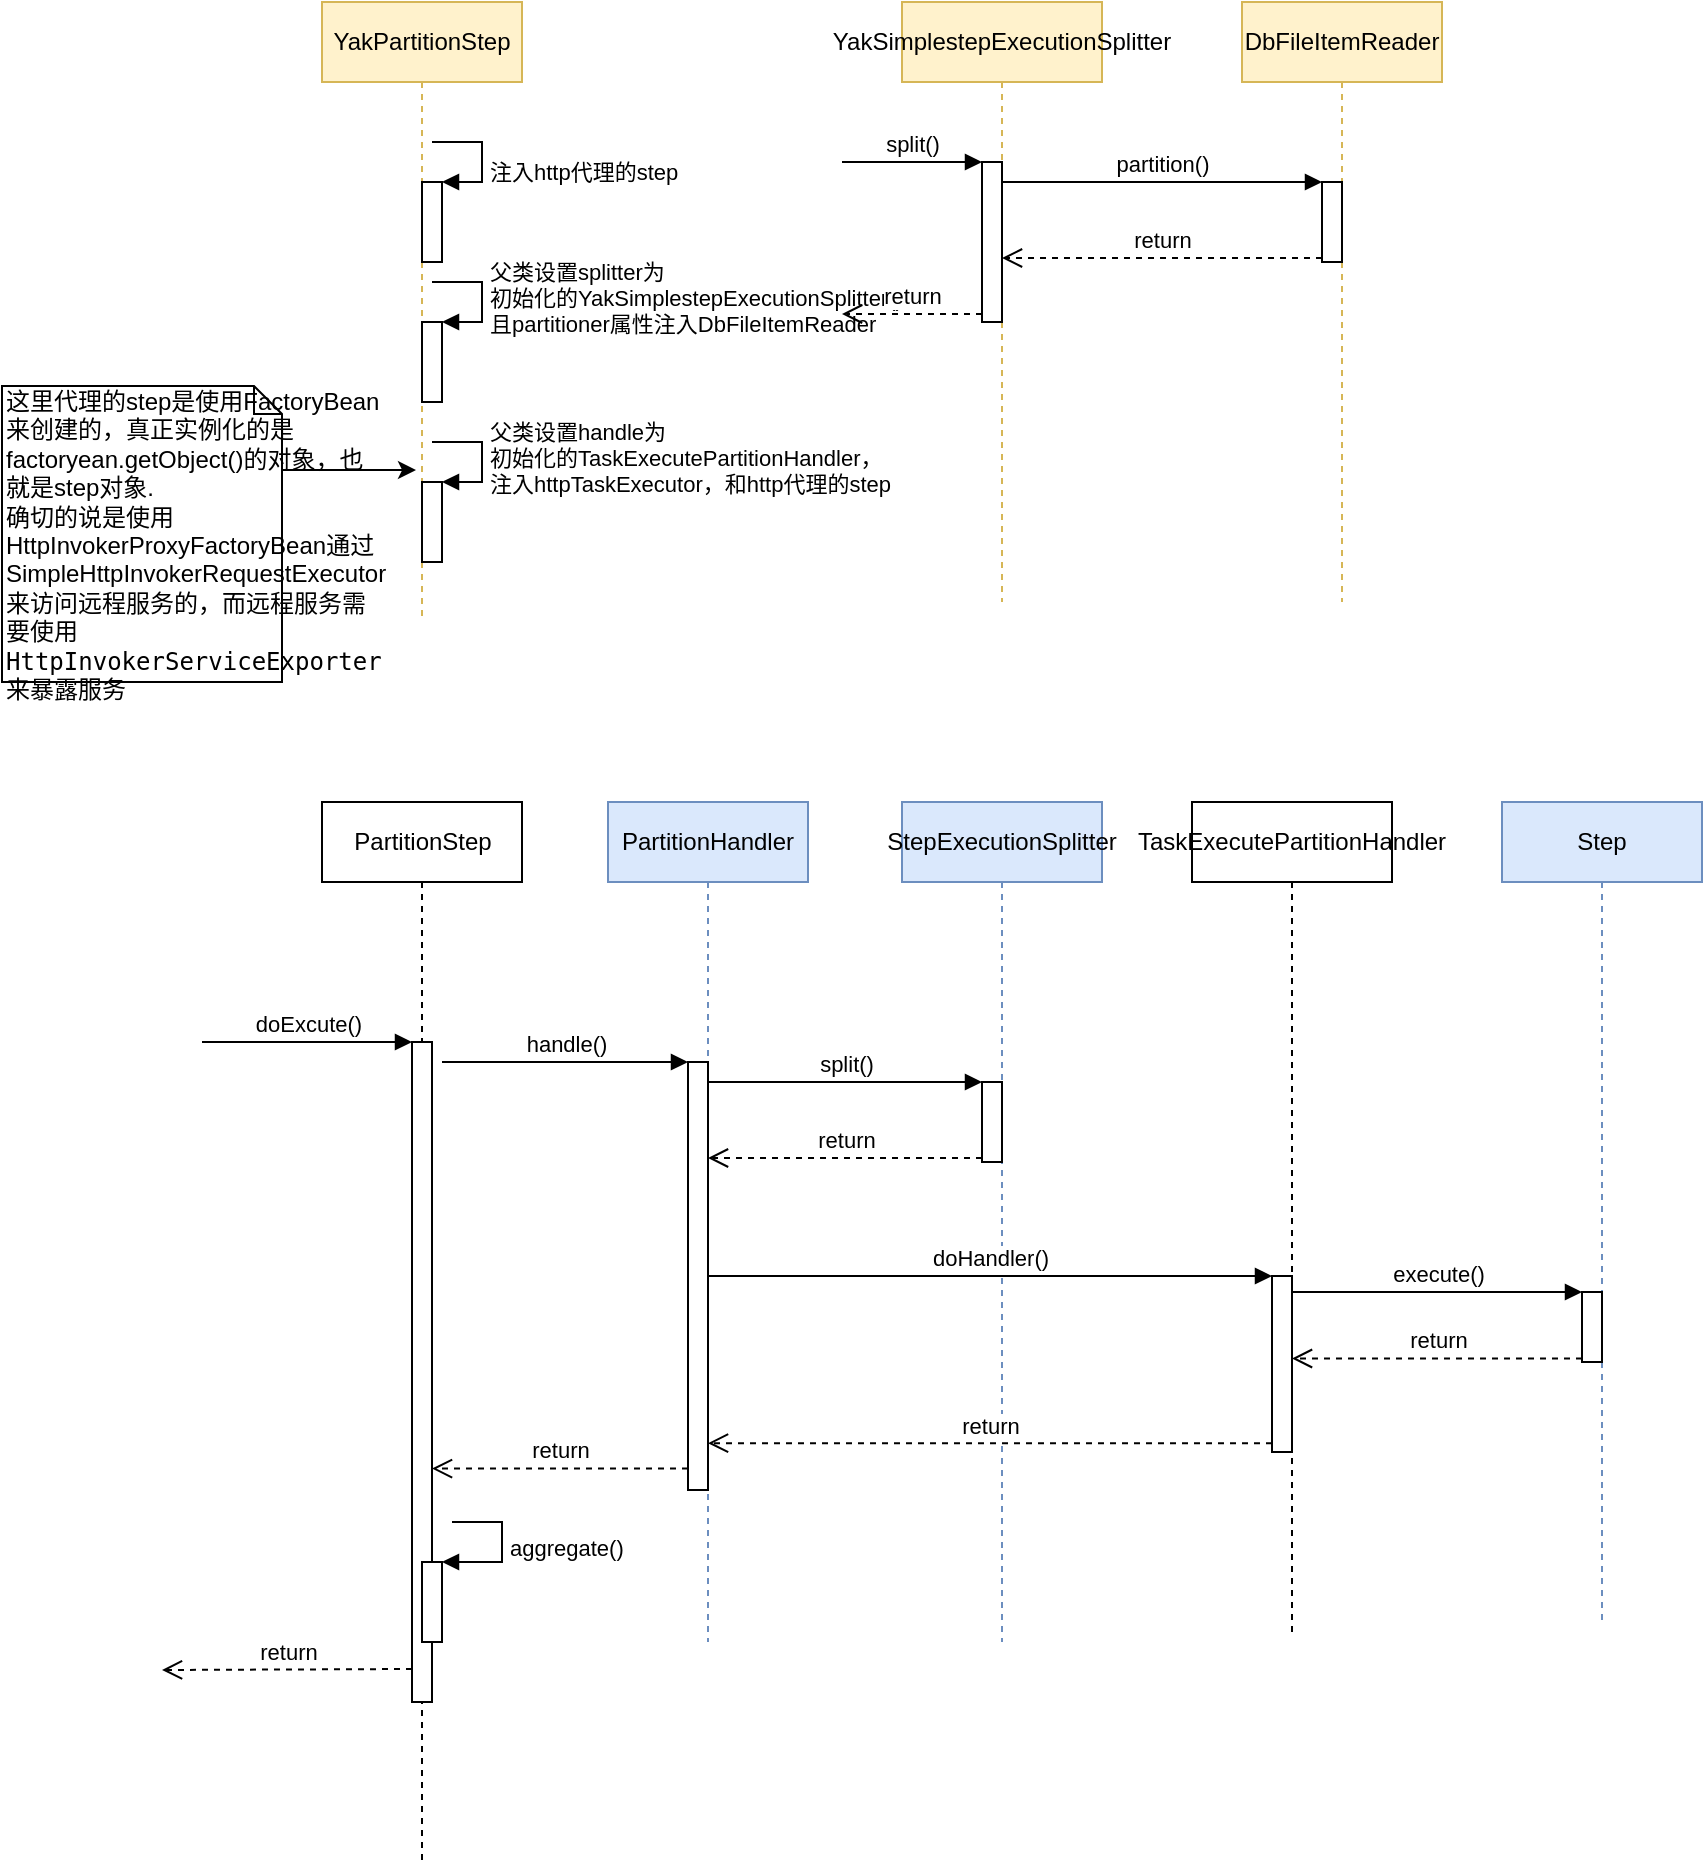 <mxfile version="10.5.2" type="github"><diagram id="ylUeLNdrSpQdOFzQ51bp" name="batch-PartitionStep"><mxGraphModel dx="1393" dy="1904" grid="1" gridSize="10" guides="1" tooltips="1" connect="1" arrows="1" fold="1" page="1" pageScale="1" pageWidth="827" pageHeight="1169" math="0" shadow="0"><root><mxCell id="0"/><mxCell id="1" parent="0"/><mxCell id="XrwcKrybZTWYj--sa5Qm-3" value="&lt;div&gt;PartitionStep&lt;/div&gt;" style="html=1;points=[];perimeter=orthogonalPerimeter;shape=umlLifeline;participant=label;fontFamily=Helvetica;fontSize=12;fontColor=#000000;align=center;strokeColor=#000000;fillColor=#ffffff;recursiveResize=0;container=1;collapsible=0;" parent="1" vertex="1"><mxGeometry x="170" y="110" width="100" height="530" as="geometry"/></mxCell><mxCell id="XrwcKrybZTWYj--sa5Qm-11" value="" style="html=1;points=[];perimeter=orthogonalPerimeter;" parent="XrwcKrybZTWYj--sa5Qm-3" vertex="1"><mxGeometry x="45" y="120" width="10" height="330" as="geometry"/></mxCell><mxCell id="-YU2F0639E0cb6_3mxNs-47" value="" style="html=1;points=[];perimeter=orthogonalPerimeter;" parent="XrwcKrybZTWYj--sa5Qm-3" vertex="1"><mxGeometry x="50" y="380" width="10" height="40" as="geometry"/></mxCell><mxCell id="-YU2F0639E0cb6_3mxNs-48" value="aggregate()" style="edgeStyle=orthogonalEdgeStyle;html=1;align=left;spacingLeft=2;endArrow=block;rounded=0;entryX=1;entryY=0;" parent="XrwcKrybZTWYj--sa5Qm-3" target="-YU2F0639E0cb6_3mxNs-47" edge="1"><mxGeometry relative="1" as="geometry"><mxPoint x="65" y="360" as="sourcePoint"/><Array as="points"><mxPoint x="90" y="360"/></Array></mxGeometry></mxCell><mxCell id="XrwcKrybZTWYj--sa5Qm-4" value="&lt;div&gt;PartitionHandler&lt;/div&gt;" style="shape=umlLifeline;perimeter=lifelinePerimeter;whiteSpace=wrap;html=1;container=1;collapsible=0;recursiveResize=0;outlineConnect=0;fillColor=#dae8fc;strokeColor=#6c8ebf;" parent="1" vertex="1"><mxGeometry x="313" y="110" width="100" height="420" as="geometry"/></mxCell><mxCell id="-YU2F0639E0cb6_3mxNs-1" value="" style="html=1;points=[];perimeter=orthogonalPerimeter;" parent="XrwcKrybZTWYj--sa5Qm-4" vertex="1"><mxGeometry x="40" y="130" width="10" height="214" as="geometry"/></mxCell><mxCell id="-YU2F0639E0cb6_3mxNs-4" value="StepExecutionSplitter" style="shape=umlLifeline;perimeter=lifelinePerimeter;whiteSpace=wrap;html=1;container=1;collapsible=0;recursiveResize=0;outlineConnect=0;fillColor=#dae8fc;strokeColor=#6c8ebf;" parent="1" vertex="1"><mxGeometry x="460" y="110" width="100" height="420" as="geometry"/></mxCell><mxCell id="-YU2F0639E0cb6_3mxNs-5" value="" style="html=1;points=[];perimeter=orthogonalPerimeter;" parent="-YU2F0639E0cb6_3mxNs-4" vertex="1"><mxGeometry x="40" y="140" width="10" height="40" as="geometry"/></mxCell><mxCell id="-YU2F0639E0cb6_3mxNs-6" value="split()" style="html=1;verticalAlign=bottom;endArrow=block;entryX=0;entryY=0;" parent="1" source="XrwcKrybZTWYj--sa5Qm-4" target="-YU2F0639E0cb6_3mxNs-5" edge="1"><mxGeometry relative="1" as="geometry"><mxPoint x="460" y="250" as="sourcePoint"/></mxGeometry></mxCell><mxCell id="-YU2F0639E0cb6_3mxNs-2" value="handle()" style="html=1;verticalAlign=bottom;endArrow=block;entryX=0;entryY=0;" parent="1" target="-YU2F0639E0cb6_3mxNs-1" edge="1"><mxGeometry relative="1" as="geometry"><mxPoint x="230" y="240" as="sourcePoint"/></mxGeometry></mxCell><mxCell id="-YU2F0639E0cb6_3mxNs-7" value="return" style="html=1;verticalAlign=bottom;endArrow=open;dashed=1;endSize=8;exitX=0;exitY=0.95;" parent="1" source="-YU2F0639E0cb6_3mxNs-5" target="XrwcKrybZTWYj--sa5Qm-4" edge="1"><mxGeometry relative="1" as="geometry"><mxPoint x="440" y="326" as="targetPoint"/></mxGeometry></mxCell><mxCell id="-YU2F0639E0cb6_3mxNs-3" value="return" style="html=1;verticalAlign=bottom;endArrow=open;dashed=1;endSize=8;exitX=0;exitY=0.95;" parent="1" source="-YU2F0639E0cb6_3mxNs-1" target="XrwcKrybZTWYj--sa5Qm-11" edge="1"><mxGeometry relative="1" as="geometry"><mxPoint x="290" y="316" as="targetPoint"/></mxGeometry></mxCell><mxCell id="-YU2F0639E0cb6_3mxNs-8" value="&lt;div&gt;TaskExecutePartitionHandler&lt;/div&gt;" style="shape=umlLifeline;perimeter=lifelinePerimeter;whiteSpace=wrap;html=1;container=1;collapsible=0;recursiveResize=0;outlineConnect=0;" parent="1" vertex="1"><mxGeometry x="605" y="110" width="100" height="418" as="geometry"/></mxCell><mxCell id="-YU2F0639E0cb6_3mxNs-16" value="" style="html=1;points=[];perimeter=orthogonalPerimeter;" parent="-YU2F0639E0cb6_3mxNs-8" vertex="1"><mxGeometry x="40" y="237" width="10" height="88" as="geometry"/></mxCell><mxCell id="-YU2F0639E0cb6_3mxNs-17" value="doHandler()" style="html=1;verticalAlign=bottom;endArrow=block;entryX=0;entryY=0;" parent="1" source="XrwcKrybZTWYj--sa5Qm-4" target="-YU2F0639E0cb6_3mxNs-16" edge="1"><mxGeometry relative="1" as="geometry"><mxPoint x="570" y="348" as="sourcePoint"/></mxGeometry></mxCell><mxCell id="-YU2F0639E0cb6_3mxNs-18" value="return" style="html=1;verticalAlign=bottom;endArrow=open;dashed=1;endSize=8;exitX=0;exitY=0.95;" parent="1" source="-YU2F0639E0cb6_3mxNs-16" target="XrwcKrybZTWYj--sa5Qm-4" edge="1"><mxGeometry relative="1" as="geometry"><mxPoint x="570" y="424" as="targetPoint"/></mxGeometry></mxCell><mxCell id="-YU2F0639E0cb6_3mxNs-22" value="Step" style="shape=umlLifeline;perimeter=lifelinePerimeter;whiteSpace=wrap;html=1;container=1;collapsible=0;recursiveResize=0;outlineConnect=0;fillColor=#dae8fc;strokeColor=#6c8ebf;" parent="1" vertex="1"><mxGeometry x="760" y="110" width="100" height="410" as="geometry"/></mxCell><mxCell id="-YU2F0639E0cb6_3mxNs-23" value="" style="html=1;points=[];perimeter=orthogonalPerimeter;" parent="-YU2F0639E0cb6_3mxNs-22" vertex="1"><mxGeometry x="40" y="245" width="10" height="35" as="geometry"/></mxCell><mxCell id="-YU2F0639E0cb6_3mxNs-25" value="return" style="html=1;verticalAlign=bottom;endArrow=open;dashed=1;endSize=8;exitX=0;exitY=0.95;" parent="1" source="-YU2F0639E0cb6_3mxNs-23" target="-YU2F0639E0cb6_3mxNs-8" edge="1"><mxGeometry relative="1" as="geometry"><mxPoint x="730" y="431" as="targetPoint"/></mxGeometry></mxCell><mxCell id="-YU2F0639E0cb6_3mxNs-24" value="execute()" style="html=1;verticalAlign=bottom;endArrow=block;entryX=0;entryY=0;" parent="1" source="-YU2F0639E0cb6_3mxNs-8" target="-YU2F0639E0cb6_3mxNs-23" edge="1"><mxGeometry relative="1" as="geometry"><mxPoint x="730" y="355" as="sourcePoint"/></mxGeometry></mxCell><mxCell id="-YU2F0639E0cb6_3mxNs-26" value="YakPartitionStep" style="shape=umlLifeline;perimeter=lifelinePerimeter;whiteSpace=wrap;html=1;container=1;collapsible=0;recursiveResize=0;outlineConnect=0;fillColor=#fff2cc;strokeColor=#d6b656;" parent="1" vertex="1"><mxGeometry x="170" y="-290" width="100" height="310" as="geometry"/></mxCell><mxCell id="-YU2F0639E0cb6_3mxNs-27" value="" style="html=1;points=[];perimeter=orthogonalPerimeter;" parent="-YU2F0639E0cb6_3mxNs-26" vertex="1"><mxGeometry x="50" y="90" width="10" height="40" as="geometry"/></mxCell><mxCell id="-YU2F0639E0cb6_3mxNs-28" value="&lt;br&gt;注入http代理的step" style="edgeStyle=orthogonalEdgeStyle;html=1;align=left;spacingLeft=2;endArrow=block;rounded=0;entryX=1;entryY=0;" parent="-YU2F0639E0cb6_3mxNs-26" target="-YU2F0639E0cb6_3mxNs-27" edge="1"><mxGeometry relative="1" as="geometry"><mxPoint x="55" y="70" as="sourcePoint"/><Array as="points"><mxPoint x="80" y="70"/></Array></mxGeometry></mxCell><mxCell id="-YU2F0639E0cb6_3mxNs-29" value="" style="html=1;points=[];perimeter=orthogonalPerimeter;" parent="-YU2F0639E0cb6_3mxNs-26" vertex="1"><mxGeometry x="50" y="160" width="10" height="40" as="geometry"/></mxCell><mxCell id="-YU2F0639E0cb6_3mxNs-30" value="&lt;div&gt;父类设置splitter为&lt;br&gt;&lt;/div&gt;&lt;div&gt;初始化的YakSimplestepExecutionSplitter()，&lt;/div&gt;&lt;div&gt;且partitioner属性注入DbFileItemReader&lt;/div&gt;" style="edgeStyle=orthogonalEdgeStyle;html=1;align=left;spacingLeft=2;endArrow=block;rounded=0;entryX=1;entryY=0;" parent="-YU2F0639E0cb6_3mxNs-26" target="-YU2F0639E0cb6_3mxNs-29" edge="1"><mxGeometry relative="1" as="geometry"><mxPoint x="55" y="140" as="sourcePoint"/><Array as="points"><mxPoint x="80" y="140"/></Array></mxGeometry></mxCell><mxCell id="-YU2F0639E0cb6_3mxNs-31" value="" style="html=1;points=[];perimeter=orthogonalPerimeter;" parent="-YU2F0639E0cb6_3mxNs-26" vertex="1"><mxGeometry x="50" y="240" width="10" height="40" as="geometry"/></mxCell><mxCell id="-YU2F0639E0cb6_3mxNs-32" value="&lt;div&gt;父类设置handle为&lt;br&gt;&lt;/div&gt;&lt;div&gt;初始化的TaskExecutePartitionHandler，&lt;/div&gt;&lt;div&gt;注入httpTaskExecutor，和http代理的step&lt;/div&gt;" style="edgeStyle=orthogonalEdgeStyle;html=1;align=left;spacingLeft=2;endArrow=block;rounded=0;entryX=1;entryY=0;" parent="-YU2F0639E0cb6_3mxNs-26" target="-YU2F0639E0cb6_3mxNs-31" edge="1"><mxGeometry relative="1" as="geometry"><mxPoint x="55" y="220" as="sourcePoint"/><Array as="points"><mxPoint x="80" y="220"/></Array></mxGeometry></mxCell><mxCell id="XrwcKrybZTWYj--sa5Qm-12" value="doExcute()" style="html=1;verticalAlign=bottom;endArrow=block;entryX=0;entryY=0;" parent="1" target="XrwcKrybZTWYj--sa5Qm-11" edge="1"><mxGeometry relative="1" as="geometry"><mxPoint x="110" y="230" as="sourcePoint"/></mxGeometry></mxCell><mxCell id="XrwcKrybZTWYj--sa5Qm-13" value="return" style="html=1;verticalAlign=bottom;endArrow=open;dashed=1;endSize=8;exitX=0;exitY=0.95;" parent="1" source="XrwcKrybZTWYj--sa5Qm-11" edge="1"><mxGeometry relative="1" as="geometry"><mxPoint x="90" y="544" as="targetPoint"/></mxGeometry></mxCell><mxCell id="-YU2F0639E0cb6_3mxNs-34" value="YakSimplestepExecutionSplitter" style="shape=umlLifeline;perimeter=lifelinePerimeter;whiteSpace=wrap;html=1;container=1;collapsible=0;recursiveResize=0;outlineConnect=0;fillColor=#fff2cc;strokeColor=#d6b656;" parent="1" vertex="1"><mxGeometry x="460" y="-290" width="100" height="300" as="geometry"/></mxCell><mxCell id="-YU2F0639E0cb6_3mxNs-35" value="" style="html=1;points=[];perimeter=orthogonalPerimeter;" parent="-YU2F0639E0cb6_3mxNs-34" vertex="1"><mxGeometry x="40" y="80" width="10" height="80" as="geometry"/></mxCell><mxCell id="-YU2F0639E0cb6_3mxNs-36" value="split()" style="html=1;verticalAlign=bottom;endArrow=block;entryX=0;entryY=0;" parent="-YU2F0639E0cb6_3mxNs-34" target="-YU2F0639E0cb6_3mxNs-35" edge="1"><mxGeometry relative="1" as="geometry"><mxPoint x="-30" y="80" as="sourcePoint"/></mxGeometry></mxCell><mxCell id="-YU2F0639E0cb6_3mxNs-37" value="return" style="html=1;verticalAlign=bottom;endArrow=open;dashed=1;endSize=8;exitX=0;exitY=0.95;" parent="-YU2F0639E0cb6_3mxNs-34" source="-YU2F0639E0cb6_3mxNs-35" edge="1"><mxGeometry relative="1" as="geometry"><mxPoint x="-30" y="156" as="targetPoint"/></mxGeometry></mxCell><mxCell id="-YU2F0639E0cb6_3mxNs-38" value="DbFileItemReader" style="shape=umlLifeline;perimeter=lifelinePerimeter;whiteSpace=wrap;html=1;container=1;collapsible=0;recursiveResize=0;outlineConnect=0;fillColor=#fff2cc;strokeColor=#d6b656;" parent="1" vertex="1"><mxGeometry x="630" y="-290" width="100" height="300" as="geometry"/></mxCell><mxCell id="-YU2F0639E0cb6_3mxNs-43" value="" style="html=1;points=[];perimeter=orthogonalPerimeter;" parent="-YU2F0639E0cb6_3mxNs-38" vertex="1"><mxGeometry x="40" y="90" width="10" height="40" as="geometry"/></mxCell><mxCell id="-YU2F0639E0cb6_3mxNs-44" value="partition()" style="html=1;verticalAlign=bottom;endArrow=block;entryX=0;entryY=0;" parent="1" source="-YU2F0639E0cb6_3mxNs-35" target="-YU2F0639E0cb6_3mxNs-43" edge="1"><mxGeometry relative="1" as="geometry"><mxPoint x="600" y="-200" as="sourcePoint"/></mxGeometry></mxCell><mxCell id="-YU2F0639E0cb6_3mxNs-45" value="return" style="html=1;verticalAlign=bottom;endArrow=open;dashed=1;endSize=8;exitX=0;exitY=0.95;" parent="1" source="-YU2F0639E0cb6_3mxNs-43" target="-YU2F0639E0cb6_3mxNs-34" edge="1"><mxGeometry relative="1" as="geometry"><mxPoint x="600" y="-124" as="targetPoint"/></mxGeometry></mxCell><mxCell id="-YU2F0639E0cb6_3mxNs-50" style="edgeStyle=orthogonalEdgeStyle;rounded=0;orthogonalLoop=1;jettySize=auto;html=1;exitX=0;exitY=0;exitDx=100;exitDy=42;exitPerimeter=0;entryX=0.47;entryY=0.755;entryDx=0;entryDy=0;entryPerimeter=0;" parent="1" source="-YU2F0639E0cb6_3mxNs-49" target="-YU2F0639E0cb6_3mxNs-26" edge="1"><mxGeometry relative="1" as="geometry"><mxPoint x="260" y="-30" as="targetPoint"/></mxGeometry></mxCell><mxCell id="-YU2F0639E0cb6_3mxNs-49" value="这里代理的step是使用FactoryBean来创建的，真正实例化的是factoryean.getObject()的对象，也就是step对象.&lt;br&gt;确切的说是使用HttpInvokerProxyFactoryBean通过SimpleHttpInvokerRequestExecutor来访问远程服务的，而远程服务需要使用&lt;code&gt;&lt;span&gt;HttpInvokerServiceExporter来暴露服务&lt;/span&gt;&lt;/code&gt;" style="shape=note;whiteSpace=wrap;html=1;size=14;verticalAlign=top;align=left;spacingTop=-6;" parent="1" vertex="1"><mxGeometry x="10" y="-98" width="140" height="148" as="geometry"/></mxCell></root></mxGraphModel></diagram></mxfile>